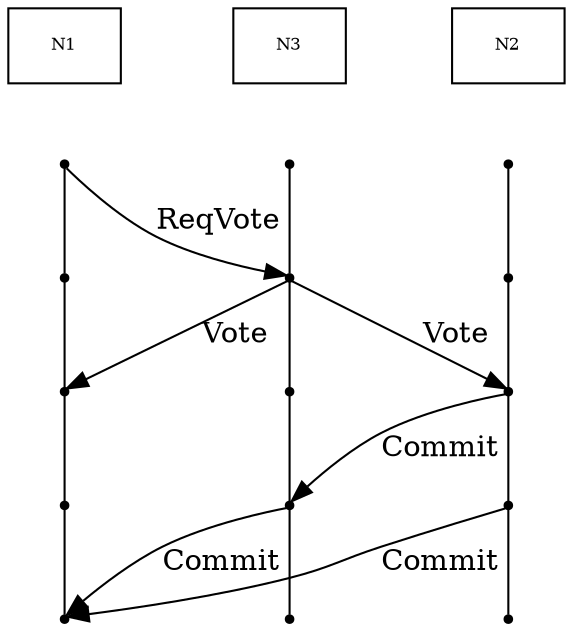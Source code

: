 digraph {
  node [ shape = box
       ; fontsize = 8
       ];

  N1_000 [shape = point, width = 0.05, height = 0.05];
  N1_001 [shape = point, width = 0.05, height = 0.05];
  N1_002 [shape = point, width = 0.05, height = 0.05];
  N1_003 [shape = point, width = 0.05, height = 0.05];
  N1_004 [shape = point, width = 0.05, height = 0.05];

  N2_000 [shape = point, width = 0.05, height = 0.05];
  N2_001 [shape = point, width = 0.05, height = 0.05];
  N2_002 [shape = point, width = 0.05, height = 0.05];
  N2_003 [shape = point, width = 0.05, height = 0.05];
  N2_004 [shape = point, width = 0.05, height = 0.05];

  N3_000 [shape = point, width = 0.05, height = 0.05];
  N3_001 [shape = point, width = 0.05, height = 0.05];
  N3_002 [shape = point, width = 0.05, height = 0.05];
  N3_003 [shape = point, width = 0.05, height = 0.05];
  N3_004 [shape = point, width = 0.05, height = 0.05];

  N1 -> N1_000 [group = N1, style = invis];
  N2 -> N2_000 [group = N2, style = invis];
  N3 -> N3_000 [group = N3, style = invis];

  N1_000 -> N1_001 -> N1_002 -> N1_003 -> N1_004 [dir = none];
  N2_000 -> N2_001 -> N2_002 -> N2_003 -> N2_004 [dir = none];
  N3_000 -> N3_001 -> N3_002 -> N3_003 -> N3_004 [dir = none];

  {rank = same; N1_000 [group = N1]; N2_000 [group = N2]; N3_000 [group = N3];}
  {rank = same; N1_001 [group = N1]; N2_001 [group = N2]; N3_001 [group = N3];}
  {rank = same; N1_002 [group = N1]; N2_002 [group = N2]; N3_002 [group = N3];}
  {rank = same; N1_003 [group = N1]; N2_003 [group = N2]; N3_003 [group = N3];}
  {rank = same; N1_004 [group = N1]; N2_004 [group = N2]; N3_004 [group = N3];}

  N1_000 -> N3_001 [label = "ReqVote"; weight = 0];
  N3_001 -> N2_002 [label = "Vote"; weight = 0];
  N3_001 -> N1_002 [label = "Vote"; weight = 0];
  N2_002 -> N3_003 [label = "Commit"; weight = 0];
  N3_003 -> N1_004 [label = "Commit"; weight = 0];
  N2_003 -> N1_004 [label = "Commit"; weight = 0];
}
